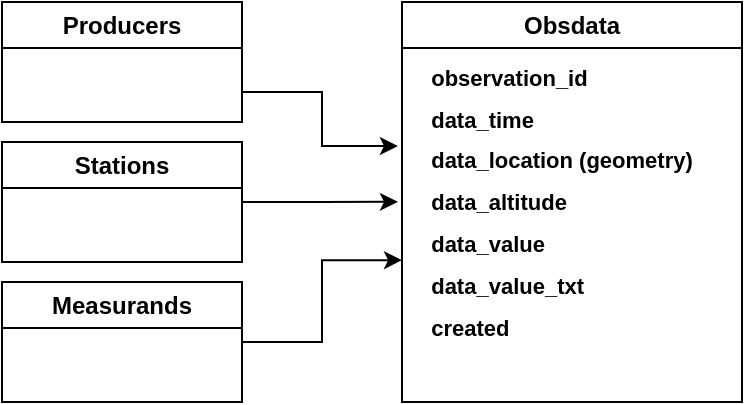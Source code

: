 <mxfile version="21.1.5" type="github">
  <diagram name="Page-1" id="mwQ24Pyzsr8X4oeEUKY2">
    <mxGraphModel dx="1434" dy="889" grid="1" gridSize="10" guides="1" tooltips="1" connect="1" arrows="1" fold="1" page="1" pageScale="1" pageWidth="850" pageHeight="1100" math="0" shadow="0">
      <root>
        <mxCell id="0" />
        <mxCell id="1" parent="0" />
        <mxCell id="27WL2LMMeXZxAkrkW1Em-7" style="edgeStyle=orthogonalEdgeStyle;rounded=0;orthogonalLoop=1;jettySize=auto;html=1;exitX=1;exitY=0.5;exitDx=0;exitDy=0;entryX=-0.012;entryY=0.444;entryDx=0;entryDy=0;entryPerimeter=0;" edge="1" parent="1" source="27WL2LMMeXZxAkrkW1Em-1" target="27WL2LMMeXZxAkrkW1Em-5">
          <mxGeometry relative="1" as="geometry" />
        </mxCell>
        <mxCell id="27WL2LMMeXZxAkrkW1Em-1" value="Stations" style="swimlane;whiteSpace=wrap;html=1;" vertex="1" parent="1">
          <mxGeometry x="190" y="335" width="120" height="60" as="geometry" />
        </mxCell>
        <mxCell id="27WL2LMMeXZxAkrkW1Em-6" style="edgeStyle=orthogonalEdgeStyle;rounded=0;orthogonalLoop=1;jettySize=auto;html=1;exitX=1;exitY=0.75;exitDx=0;exitDy=0;entryX=-0.012;entryY=0.289;entryDx=0;entryDy=0;entryPerimeter=0;" edge="1" parent="1" source="27WL2LMMeXZxAkrkW1Em-2" target="27WL2LMMeXZxAkrkW1Em-5">
          <mxGeometry relative="1" as="geometry">
            <mxPoint x="340" y="360" as="targetPoint" />
          </mxGeometry>
        </mxCell>
        <mxCell id="27WL2LMMeXZxAkrkW1Em-2" value="Producers" style="swimlane;whiteSpace=wrap;html=1;" vertex="1" parent="1">
          <mxGeometry x="190" y="265" width="120" height="60" as="geometry" />
        </mxCell>
        <mxCell id="27WL2LMMeXZxAkrkW1Em-8" style="edgeStyle=orthogonalEdgeStyle;rounded=0;orthogonalLoop=1;jettySize=auto;html=1;exitX=1;exitY=0.5;exitDx=0;exitDy=0;entryX=0;entryY=0.606;entryDx=0;entryDy=0;entryPerimeter=0;" edge="1" parent="1" source="27WL2LMMeXZxAkrkW1Em-3" target="27WL2LMMeXZxAkrkW1Em-5">
          <mxGeometry relative="1" as="geometry" />
        </mxCell>
        <mxCell id="27WL2LMMeXZxAkrkW1Em-3" value="Measurands" style="swimlane;whiteSpace=wrap;html=1;" vertex="1" parent="1">
          <mxGeometry x="190" y="405" width="120" height="60" as="geometry" />
        </mxCell>
        <mxCell id="27WL2LMMeXZxAkrkW1Em-4" value="Obsdata" style="swimlane;whiteSpace=wrap;html=1;startSize=23;" vertex="1" parent="1">
          <mxGeometry x="390" y="265" width="170" height="200" as="geometry" />
        </mxCell>
        <mxCell id="27WL2LMMeXZxAkrkW1Em-5" value="&lt;div style=&quot;margin: 0px; padding: 0px 1em 0px 0em; border-radius: 0px; background: none rgb(255, 255, 255); border: 0px; inset: auto; float: none; height: auto; line-height: 20px; outline: 0px; overflow: visible; position: static; text-align: left; vertical-align: baseline; width: auto; box-sizing: content-box; min-height: inherit; color: rgb(51, 51, 51); font-size: 11px;&quot; data-bidi-marker=&quot;true&quot; class=&quot;line number3 index2 alt2&quot;&gt;&lt;code style=&quot;border-radius: 0px; background: none; border: 0px; inset: auto; float: none; height: auto; line-height: 20px; margin: 0px; outline: 0px; overflow: visible; padding: 0px; position: static; vertical-align: baseline; width: auto; box-sizing: content-box; min-height: inherit; color: rgb(0, 0, 0) !important;&quot; class=&quot;java plain&quot;&gt;&lt;b style=&quot;&quot;&gt;&lt;font face=&quot;Helvetica&quot; style=&quot;font-size: 11px;&quot;&gt;observation_id&amp;nbsp; &amp;nbsp; &amp;nbsp; &amp;nbsp;&amp;nbsp;&lt;/font&gt;&lt;/b&gt;&lt;/code&gt;&lt;/div&gt;&lt;div style=&quot;margin: 0px; padding: 0px 1em 0px 0em; border-radius: 0px; background: none rgb(255, 255, 255); border: 0px; inset: auto; float: none; height: auto; line-height: 20px; outline: 0px; overflow: visible; position: static; text-align: left; vertical-align: baseline; width: auto; box-sizing: content-box; min-height: inherit; color: rgb(51, 51, 51); font-size: 11px;&quot; data-bidi-marker=&quot;true&quot; class=&quot;line number4 index3 alt1&quot;&gt;&lt;b&gt;&lt;span style=&quot;background-color: initial; color: rgb(0, 0, 0);&quot;&gt;data_time&lt;/span&gt;&lt;/b&gt;&lt;br&gt;&lt;/div&gt;&lt;div style=&quot;margin: 0px; padding: 0px 1em 0px 0em; border-radius: 0px; background: none rgb(255, 255, 255); border: 0px; inset: auto; float: none; height: auto; line-height: 20px; outline: 0px; overflow: visible; position: static; text-align: left; vertical-align: baseline; width: auto; box-sizing: content-box; min-height: inherit; color: rgb(51, 51, 51); font-size: 11px;&quot; data-bidi-marker=&quot;true&quot; class=&quot;line number9 index8 alt2&quot;&gt;&lt;code style=&quot;border-radius: 0px; background: none; border: 0px; inset: auto; float: none; height: auto; line-height: 20px; margin: 0px; outline: 0px; overflow: visible; padding: 0px; position: static; vertical-align: baseline; width: auto; box-sizing: content-box; min-height: inherit; color: rgb(0, 0, 0) !important;&quot; class=&quot;java plain&quot;&gt;&lt;b&gt;&lt;font face=&quot;Helvetica&quot; style=&quot;font-size: 11px;&quot;&gt;data_location (geometry)&lt;br&gt;&lt;/font&gt;&lt;/b&gt;&lt;/code&gt;&lt;/div&gt;&lt;div style=&quot;margin: 0px; padding: 0px 1em 0px 0em; border-radius: 0px; background: none rgb(255, 255, 255); border: 0px; inset: auto; float: none; height: auto; line-height: 20px; outline: 0px; overflow: visible; position: static; text-align: left; vertical-align: baseline; width: auto; box-sizing: content-box; min-height: inherit; color: rgb(51, 51, 51); font-size: 11px;&quot; data-bidi-marker=&quot;true&quot; class=&quot;line number9 index8 alt2&quot;&gt;&lt;code style=&quot;border-radius: 0px; background: none; border: 0px; inset: auto; float: none; height: auto; line-height: 20px; margin: 0px; outline: 0px; overflow: visible; padding: 0px; position: static; vertical-align: baseline; width: auto; box-sizing: content-box; min-height: inherit; color: rgb(0, 0, 0) !important;&quot; class=&quot;java plain&quot;&gt;&lt;b&gt;&lt;font face=&quot;Helvetica&quot; style=&quot;font-size: 11px;&quot;&gt;data_altitude&lt;/font&gt;&lt;/b&gt;&lt;/code&gt;&lt;/div&gt;&lt;div style=&quot;margin: 0px; padding: 0px 1em 0px 0em; border-radius: 0px; background: none rgb(255, 255, 255); border: 0px; inset: auto; float: none; height: auto; line-height: 20px; outline: 0px; overflow: visible; position: static; text-align: left; vertical-align: baseline; width: auto; box-sizing: content-box; min-height: inherit; color: rgb(51, 51, 51); font-size: 11px;&quot; data-bidi-marker=&quot;true&quot; class=&quot;line number9 index8 alt2&quot;&gt;&lt;code style=&quot;border-radius: 0px; background: none; border: 0px; inset: auto; float: none; height: auto; line-height: 20px; margin: 0px; outline: 0px; overflow: visible; padding: 0px; position: static; vertical-align: baseline; width: auto; box-sizing: content-box; min-height: inherit; color: rgb(0, 0, 0) !important;&quot; class=&quot;java plain&quot;&gt;&lt;b&gt;&lt;font face=&quot;Helvetica&quot; style=&quot;font-size: 11px;&quot;&gt;data_value&lt;/font&gt;&lt;/b&gt;&lt;/code&gt;&lt;/div&gt;&lt;div style=&quot;margin: 0px; padding: 0px 1em 0px 0em; border-radius: 0px; background: none rgb(255, 255, 255); border: 0px; inset: auto; float: none; height: auto; line-height: 20px; outline: 0px; overflow: visible; position: static; text-align: left; vertical-align: baseline; width: auto; box-sizing: content-box; min-height: inherit; color: rgb(51, 51, 51); font-size: 11px;&quot; data-bidi-marker=&quot;true&quot; class=&quot;line number9 index8 alt2&quot;&gt;&lt;code style=&quot;border-radius: 0px; background: none; border: 0px; inset: auto; float: none; height: auto; line-height: 20px; margin: 0px; outline: 0px; overflow: visible; padding: 0px; position: static; vertical-align: baseline; width: auto; box-sizing: content-box; min-height: inherit; color: rgb(0, 0, 0) !important;&quot; class=&quot;java plain&quot;&gt;&lt;b&gt;&lt;font face=&quot;Helvetica&quot; style=&quot;font-size: 11px;&quot;&gt;data_value_txt&lt;/font&gt;&lt;/b&gt;&lt;/code&gt;&lt;/div&gt;&lt;div style=&quot;margin: 0px; padding: 0px 1em 0px 0em; border-radius: 0px; background: none rgb(255, 255, 255); border: 0px; inset: auto; float: none; height: auto; line-height: 20px; outline: 0px; overflow: visible; position: static; text-align: left; vertical-align: baseline; width: auto; box-sizing: content-box; min-height: inherit; color: rgb(51, 51, 51); font-size: 11px;&quot; data-bidi-marker=&quot;true&quot; class=&quot;line number9 index8 alt2&quot;&gt;&lt;b style=&quot;background-color: initial; color: rgb(0, 0, 0);&quot;&gt;created&lt;/b&gt;&lt;br&gt;&lt;/div&gt;&lt;div style=&quot;margin: 0px; padding: 0px 1em 0px 0em; border-radius: 0px; background: none rgb(255, 255, 255); border: 0px; inset: auto; float: none; height: auto; line-height: 20px; outline: 0px; overflow: visible; position: static; text-align: left; vertical-align: baseline; width: auto; box-sizing: content-box; font-family: Consolas, &amp;quot;Bitstream Vera Sans Mono&amp;quot;, &amp;quot;Courier New&amp;quot;, Courier, monospace; min-height: inherit; color: rgb(51, 51, 51); font-size: 11px;&quot; data-bidi-marker=&quot;true&quot; class=&quot;line number9 index8 alt2&quot;&gt;&lt;br&gt;&lt;/div&gt;" style="text;html=1;align=center;verticalAlign=middle;resizable=0;points=[];autosize=1;strokeColor=none;fillColor=none;" vertex="1" parent="27WL2LMMeXZxAkrkW1Em-4">
          <mxGeometry y="20" width="170" height="180" as="geometry" />
        </mxCell>
      </root>
    </mxGraphModel>
  </diagram>
</mxfile>
